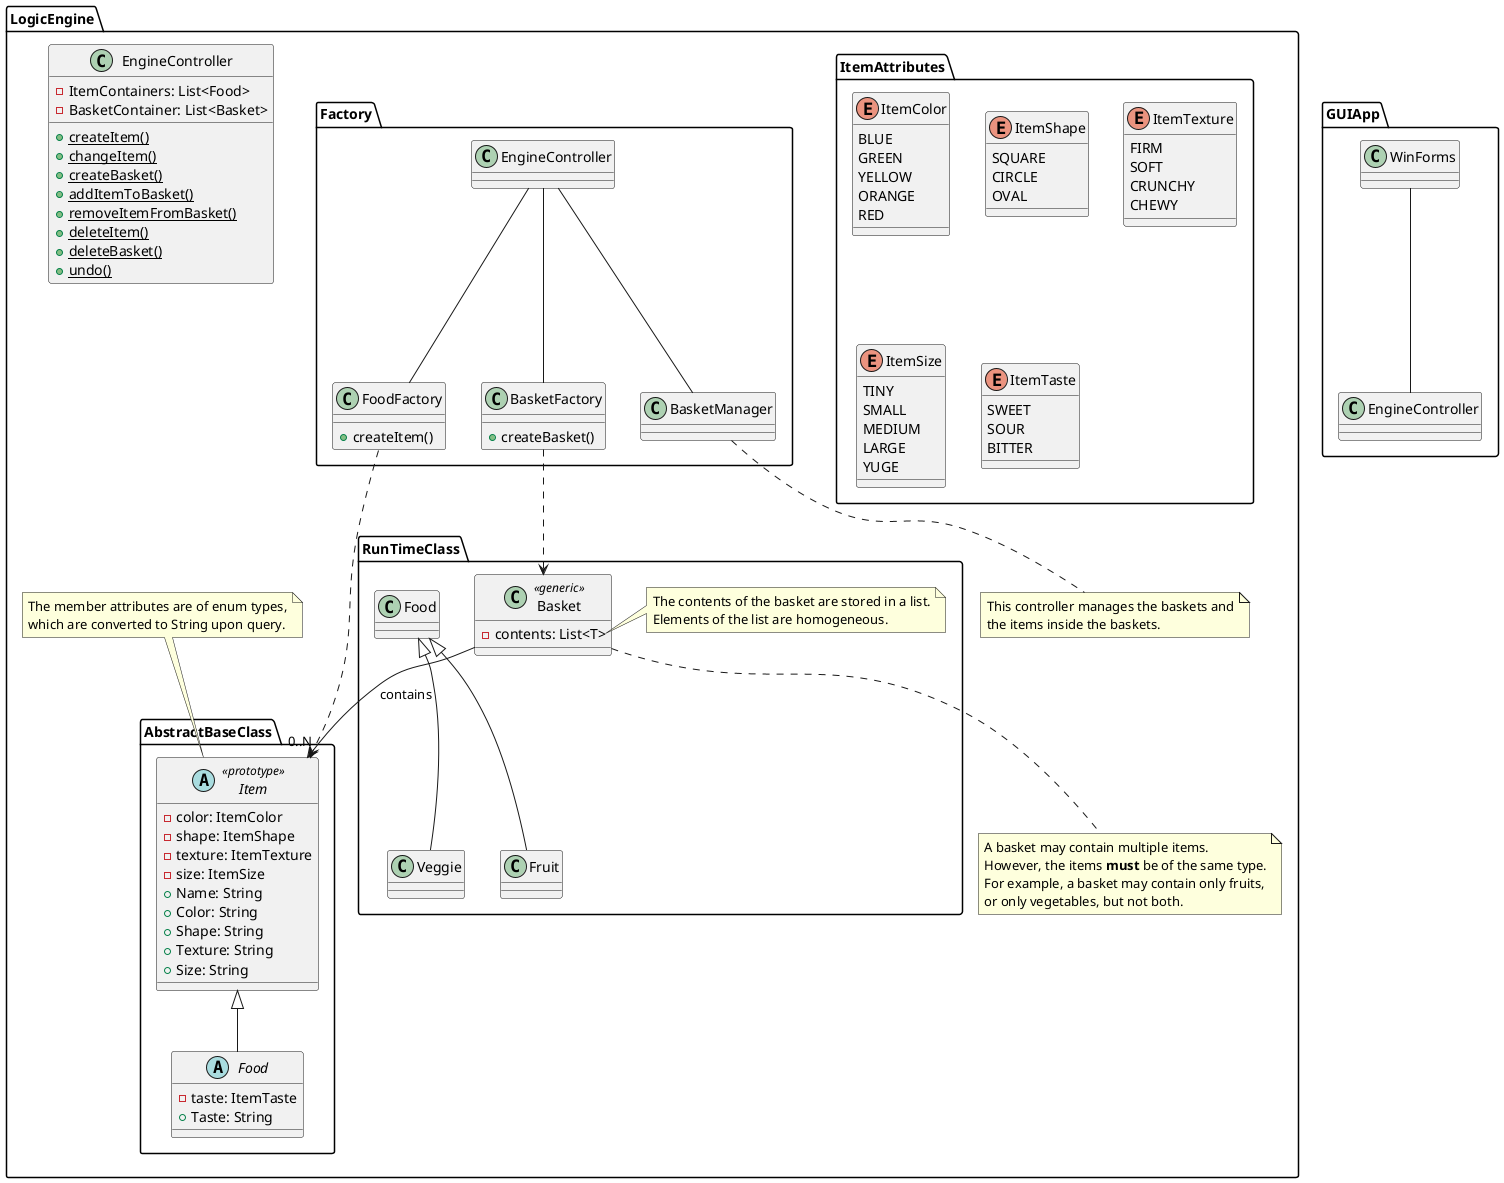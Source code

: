 @startuml "CharlesNorden-ClassDiagram"

package "GUIApp" {
    WinForms -- EngineController
}

package "LogicEngine" {
    class EngineController {
        -ItemContainers: List<Food> 
        -BasketContainer: List<Basket>
        {static} +createItem()
        {static} +changeItem()
        {static} +createBasket()
        {static} +addItemToBasket()
        {static} +removeItemFromBasket()
        {static} +deleteItem()
        {static} +deleteBasket()
        {static} +undo()
    }

    package "AbstractBaseClass" {
        abstract class Item << prototype >> {
            -color: ItemColor
            -shape: ItemShape
            -texture: ItemTexture
            -size: ItemSize
            +Name: String
            +Color: String
            +Shape: String
            +Texture: String
            +Size: String
        }

        abstract class Food extends Item {
            -taste: ItemTaste
            +Taste: String
        }
    }

    package "ItemAttributes" {
        enum ItemColor {
            BLUE
            GREEN
            YELLOW
            ORANGE
            RED
        }

        enum ItemShape {
            SQUARE
            CIRCLE
            OVAL
        }

        enum ItemTexture {
            FIRM
            SOFT
            CRUNCHY
            CHEWY
        }

        enum ItemSize {
            TINY
            SMALL
            MEDIUM
            LARGE
            YUGE
        }

        enum ItemTaste {
            SWEET
            SOUR
            BITTER
        }
    }

    package "RunTimeClass" {
        class Veggie extends Food {
        }

        class Fruit extends Food{
        }

        class Basket << generic >> {
            -contents: List<T>
        }

        note right of Basket::contents
            The contents of the basket are stored in a list.
            Elements of the list are homogeneous.
        end note
    }

    package Factory {
        class BasketFactory {
            +createBasket()
        }

        class FoodFactory {
            +createItem()
        }

        BasketFactory ..> Basket
        FoodFactory ..> Item

        EngineController -- BasketManager
        EngineController -- BasketFactory
        EngineController -- FoodFactory

        Basket --> "0..N" Item : contains
    }

    note bottom of BasketManager
        This controller manages the baskets and
        the items inside the baskets.
    end note

    note top of Item
        The member attributes are of enum types,
        which are converted to String upon query.
    end note

    note bottom of Basket
        A basket may contain multiple items.
        However, the items **must** be of the same type.
        For example, a basket may contain only fruits,
        or only vegetables, but not both.
    end note

}

@enduml
